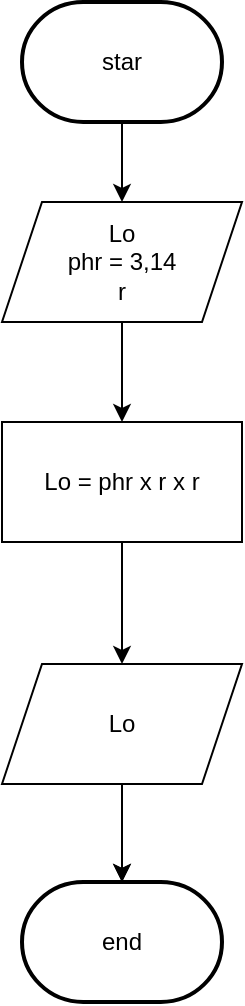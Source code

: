 <mxfile version="22.0.8" type="github">
  <diagram name="Page-1" id="ops2ROIaHtJrjXYekCuz">
    <mxGraphModel dx="857" dy="349" grid="1" gridSize="10" guides="1" tooltips="1" connect="1" arrows="1" fold="1" page="1" pageScale="1" pageWidth="850" pageHeight="1100" math="0" shadow="0">
      <root>
        <mxCell id="0" />
        <mxCell id="1" parent="0" />
        <mxCell id="CI86vCF6wi3mekGYSjov-1" value="" style="edgeStyle=orthogonalEdgeStyle;rounded=0;orthogonalLoop=1;jettySize=auto;html=1;" edge="1" parent="1" source="CI86vCF6wi3mekGYSjov-2" target="CI86vCF6wi3mekGYSjov-4">
          <mxGeometry relative="1" as="geometry" />
        </mxCell>
        <mxCell id="CI86vCF6wi3mekGYSjov-2" value="star" style="strokeWidth=2;html=1;shape=mxgraph.flowchart.terminator;whiteSpace=wrap;" vertex="1" parent="1">
          <mxGeometry x="410" y="10" width="100" height="60" as="geometry" />
        </mxCell>
        <mxCell id="CI86vCF6wi3mekGYSjov-3" value="" style="edgeStyle=orthogonalEdgeStyle;rounded=0;orthogonalLoop=1;jettySize=auto;html=1;" edge="1" parent="1" source="CI86vCF6wi3mekGYSjov-4">
          <mxGeometry relative="1" as="geometry">
            <mxPoint x="460" y="220" as="targetPoint" />
          </mxGeometry>
        </mxCell>
        <mxCell id="CI86vCF6wi3mekGYSjov-4" value="Lo&lt;br&gt;phr = 3,14&lt;br&gt;r" style="shape=parallelogram;perimeter=parallelogramPerimeter;whiteSpace=wrap;html=1;fixedSize=1;" vertex="1" parent="1">
          <mxGeometry x="400" y="110" width="120" height="60" as="geometry" />
        </mxCell>
        <mxCell id="CI86vCF6wi3mekGYSjov-5" value="" style="edgeStyle=orthogonalEdgeStyle;rounded=0;orthogonalLoop=1;jettySize=auto;html=1;exitX=0.5;exitY=1;exitDx=0;exitDy=0;" edge="1" parent="1" source="CI86vCF6wi3mekGYSjov-10" target="CI86vCF6wi3mekGYSjov-8">
          <mxGeometry relative="1" as="geometry">
            <mxPoint x="460" y="300" as="sourcePoint" />
          </mxGeometry>
        </mxCell>
        <mxCell id="CI86vCF6wi3mekGYSjov-6" value="" style="edgeStyle=orthogonalEdgeStyle;rounded=0;orthogonalLoop=1;jettySize=auto;html=1;" edge="1" parent="1" source="CI86vCF6wi3mekGYSjov-8" target="CI86vCF6wi3mekGYSjov-9">
          <mxGeometry relative="1" as="geometry" />
        </mxCell>
        <mxCell id="CI86vCF6wi3mekGYSjov-7" value="" style="edgeStyle=orthogonalEdgeStyle;rounded=0;orthogonalLoop=1;jettySize=auto;html=1;" edge="1" parent="1" source="CI86vCF6wi3mekGYSjov-8" target="CI86vCF6wi3mekGYSjov-9">
          <mxGeometry relative="1" as="geometry" />
        </mxCell>
        <mxCell id="CI86vCF6wi3mekGYSjov-8" value="Lo" style="shape=parallelogram;perimeter=parallelogramPerimeter;whiteSpace=wrap;html=1;fixedSize=1;" vertex="1" parent="1">
          <mxGeometry x="400" y="341" width="120" height="60" as="geometry" />
        </mxCell>
        <mxCell id="CI86vCF6wi3mekGYSjov-9" value="end" style="strokeWidth=2;html=1;shape=mxgraph.flowchart.terminator;whiteSpace=wrap;" vertex="1" parent="1">
          <mxGeometry x="410" y="450" width="100" height="60" as="geometry" />
        </mxCell>
        <mxCell id="CI86vCF6wi3mekGYSjov-10" value="Lo = phr x r x r" style="rounded=0;whiteSpace=wrap;html=1;" vertex="1" parent="1">
          <mxGeometry x="400" y="220" width="120" height="60" as="geometry" />
        </mxCell>
      </root>
    </mxGraphModel>
  </diagram>
</mxfile>
